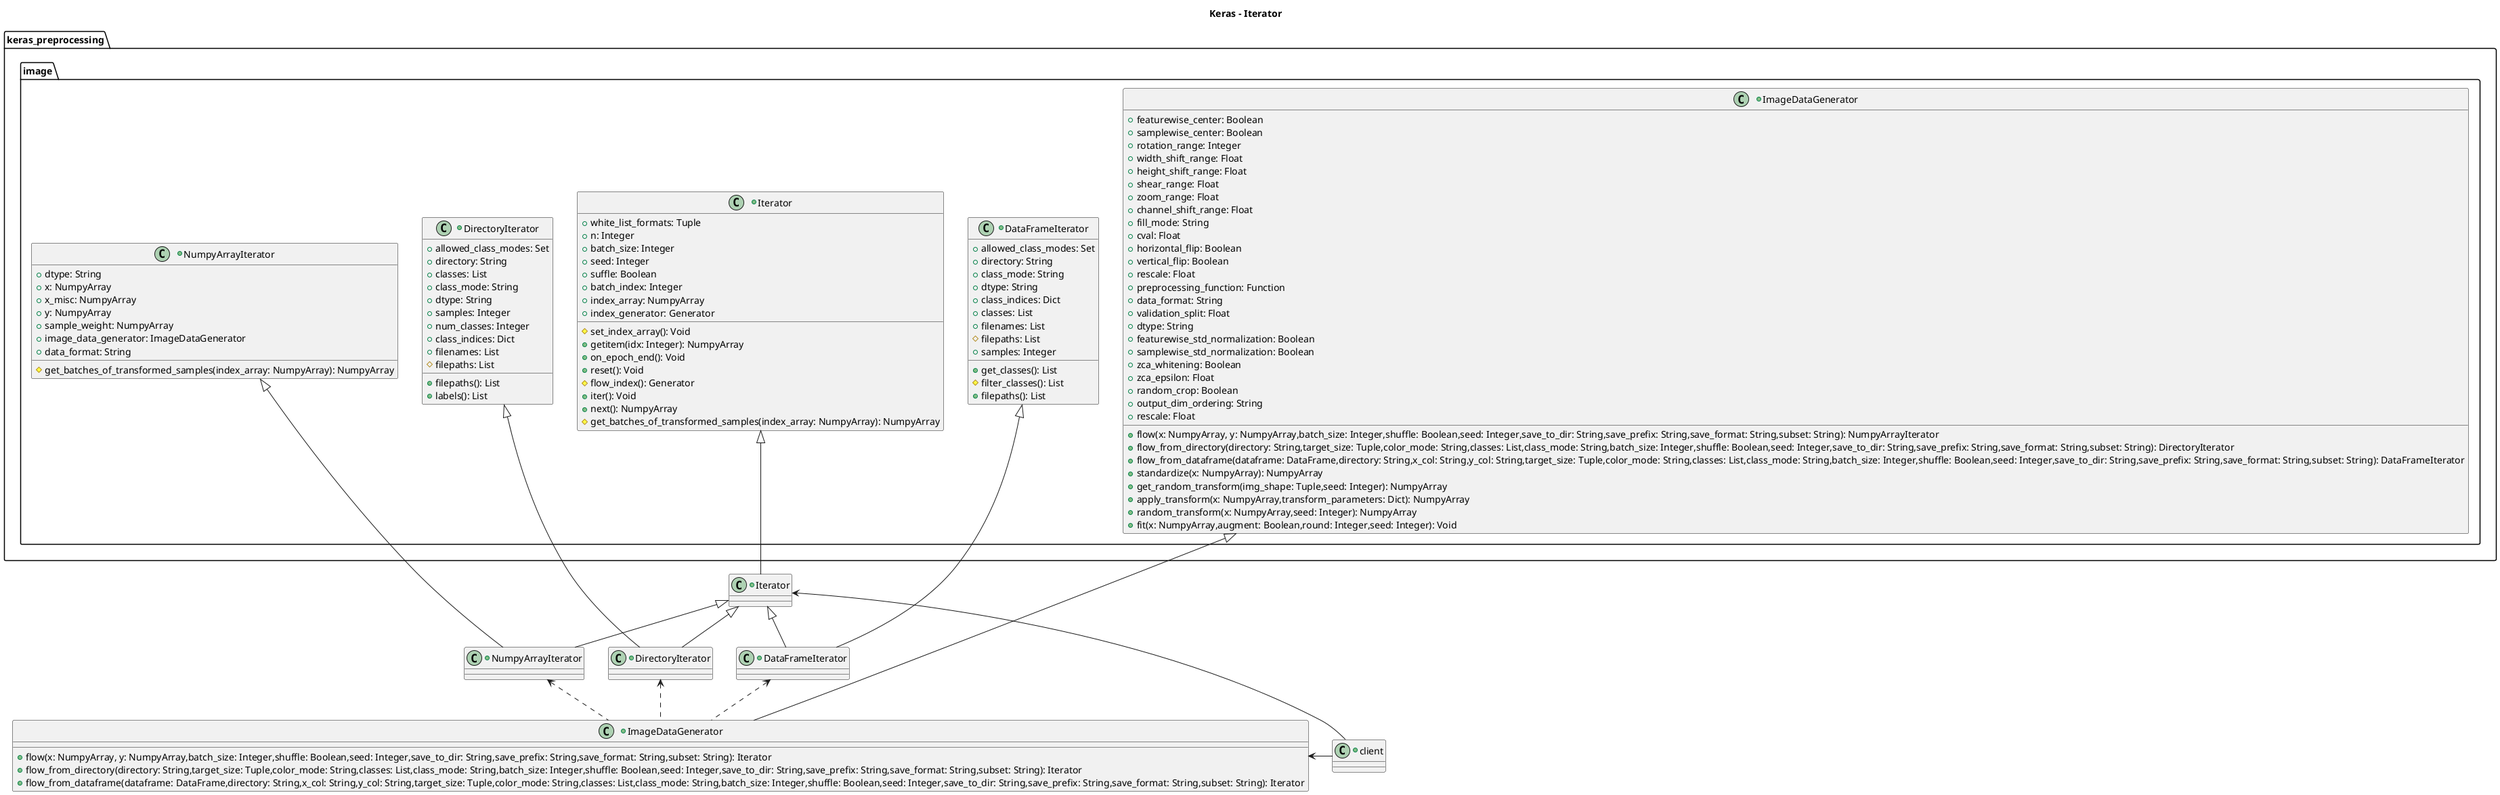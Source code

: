 @startuml

title Keras - Iterator


+class keras_preprocessing.image.Iterator {
    +white_list_formats: Tuple
    +n: Integer
    +batch_size: Integer
    +seed: Integer
    +suffle: Boolean
    +batch_index: Integer
    +index_array: NumpyArray
    +index_generator: Generator

    #set_index_array(): Void
    +getitem(idx: Integer): NumpyArray
    +on_epoch_end(): Void
    +reset(): Void
    #flow_index(): Generator
    +iter(): Void
    +next(): NumpyArray
    #get_batches_of_transformed_samples(index_array: NumpyArray): NumpyArray
    
}

+class keras_preprocessing.image.DataFrameIterator {
    +allowed_class_modes: Set
    +directory: String
    +class_mode: String
    +dtype: String
    +class_indices: Dict
    +classes: List
    +filenames: List
    #filepaths: List
    +samples: Integer

    +get_classes(): List
    #filter_classes(): List
    +filepaths(): List
}

+class keras_preprocessing.image.DirectoryIterator {
    +allowed_class_modes: Set
    +directory: String
    +classes: List
    +class_mode: String
    +dtype: String
    +samples: Integer
    +num_classes: Integer
    +class_indices: Dict
    +filenames: List
    #filepaths: List
    
    +filepaths(): List
    +labels(): List

}

+class keras_preprocessing.image.NumpyArrayIterator {
    +dtype: String
    +x: NumpyArray
    +x_misc: NumpyArray
    +y: NumpyArray
    +sample_weight: NumpyArray
    +image_data_generator: ImageDataGenerator
    +data_format: String
    
    #get_batches_of_transformed_samples(index_array: NumpyArray): NumpyArray
}

+class keras_preprocessing.image.ImageDataGenerator {
    +featurewise_center: Boolean
    +samplewise_center: Boolean
    +rotation_range: Integer
    +width_shift_range: Float
    +height_shift_range: Float
    +shear_range: Float
    +zoom_range: Float
    +channel_shift_range: Float
    +fill_mode: String
    +cval: Float
    +horizontal_flip: Boolean
    +vertical_flip: Boolean
    +rescale: Float
    +preprocessing_function: Function
    +data_format: String
    +validation_split: Float
    +dtype: String
    +featurewise_std_normalization: Boolean
    +samplewise_std_normalization: Boolean
    +zca_whitening: Boolean
    +zca_epsilon: Float
    +random_crop: Boolean
    +output_dim_ordering: String
    +rescale: Float

    +flow(x: NumpyArray, y: NumpyArray,batch_size: Integer,shuffle: Boolean,seed: Integer,save_to_dir: String,save_prefix: String,save_format: String,subset: String): NumpyArrayIterator
    +flow_from_directory(directory: String,target_size: Tuple,color_mode: String,classes: List,class_mode: String,batch_size: Integer,shuffle: Boolean,seed: Integer,save_to_dir: String,save_prefix: String,save_format: String,subset: String): DirectoryIterator
    +flow_from_dataframe(dataframe: DataFrame,directory: String,x_col: String,y_col: String,target_size: Tuple,color_mode: String,classes: List,class_mode: String,batch_size: Integer,shuffle: Boolean,seed: Integer,save_to_dir: String,save_prefix: String,save_format: String,subset: String): DataFrameIterator                 
    +standardize(x: NumpyArray): NumpyArray
    +get_random_transform(img_shape: Tuple,seed: Integer): NumpyArray
    +apply_transform(x: NumpyArray,transform_parameters: Dict): NumpyArray
    +random_transform(x: NumpyArray,seed: Integer): NumpyArray
    +fit(x: NumpyArray,augment: Boolean,round: Integer,seed: Integer): Void
}
+class Iterator extends keras_preprocessing.image.Iterator {

}

+class DirectoryIterator extends keras_preprocessing.image.DirectoryIterator, Iterator{
   
}

+class NumpyArrayIterator extends keras_preprocessing.image.NumpyArrayIterator,Iterator{
       
}
  

+class DataFrameIterator extends keras_preprocessing.image.DataFrameIterator,Iterator{
     
}

+class ImageDataGenerator extends keras_preprocessing.image.ImageDataGenerator{
    +flow(x: NumpyArray, y: NumpyArray,batch_size: Integer,shuffle: Boolean,seed: Integer,save_to_dir: String,save_prefix: String,save_format: String,subset: String): Iterator
    +flow_from_directory(directory: String,target_size: Tuple,color_mode: String,classes: List,class_mode: String,batch_size: Integer,shuffle: Boolean,seed: Integer,save_to_dir: String,save_prefix: String,save_format: String,subset: String): Iterator
    +flow_from_dataframe(dataframe: DataFrame,directory: String,x_col: String,y_col: String,target_size: Tuple,color_mode: String,classes: List,class_mode: String,batch_size: Integer,shuffle: Boolean,seed: Integer,save_to_dir: String,save_prefix: String,save_format: String,subset: String): Iterator
}

+class client{

}

ImageDataGenerator -up[dashed]-> DataFrameIterator
ImageDataGenerator -up[dashed]-> NumpyArrayIterator
ImageDataGenerator -up[dashed]-> DirectoryIterator

client -left-> Iterator
client -left-> ImageDataGenerator
@enduml